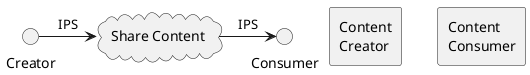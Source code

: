 @startuml
hide footbox
agent "Content\nCreator" as IPSContentCreator
agent "Content\nConsumer" as IPSContentConsumer
cloud "Share Content" as cloud
Creator -> cloud : IPS
cloud -> Consumer : IPS
@enduml
